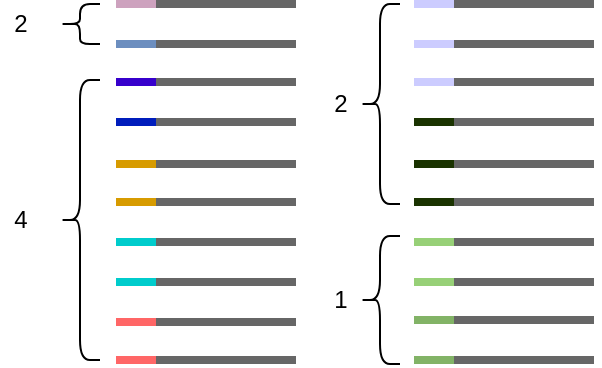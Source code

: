 <mxfile version="19.0.0" type="github"><diagram id="hOID2NO2qhy8Afpl9kij" name="Page-1"><mxGraphModel dx="-248" dy="352" grid="1" gridSize="10" guides="1" tooltips="1" connect="1" arrows="1" fold="1" page="1" pageScale="1" pageWidth="827" pageHeight="1169" math="0" shadow="0"><root><mxCell id="0"/><mxCell id="1" parent="0"/><mxCell id="WEG5uXrDfeSpom00rCed-26" value="" style="endArrow=none;html=1;rounded=0;strokeWidth=4;strokeColor=#666666;" parent="1" edge="1"><mxGeometry width="50" height="50" relative="1" as="geometry"><mxPoint x="1128" y="230" as="sourcePoint"/><mxPoint x="1198" y="230" as="targetPoint"/></mxGeometry></mxCell><mxCell id="WEG5uXrDfeSpom00rCed-27" value="" style="endArrow=none;html=1;rounded=0;strokeWidth=4;strokeColor=#666666;" parent="1" edge="1"><mxGeometry width="50" height="50" relative="1" as="geometry"><mxPoint x="1127" y="250" as="sourcePoint"/><mxPoint x="1198" y="250" as="targetPoint"/></mxGeometry></mxCell><mxCell id="WEG5uXrDfeSpom00rCed-28" value="" style="endArrow=none;html=1;rounded=0;strokeWidth=4;strokeColor=#666666;" parent="1" edge="1"><mxGeometry width="50" height="50" relative="1" as="geometry"><mxPoint x="1128" y="310" as="sourcePoint"/><mxPoint x="1198" y="310" as="targetPoint"/></mxGeometry></mxCell><mxCell id="WEG5uXrDfeSpom00rCed-29" value="" style="endArrow=none;html=1;rounded=0;strokeWidth=4;strokeColor=#666666;" parent="1" edge="1"><mxGeometry width="50" height="50" relative="1" as="geometry"><mxPoint x="1127" y="329" as="sourcePoint"/><mxPoint x="1198" y="329" as="targetPoint"/></mxGeometry></mxCell><mxCell id="WEG5uXrDfeSpom00rCed-30" value="" style="endArrow=none;html=1;rounded=0;strokeWidth=4;strokeColor=#666666;" parent="1" edge="1"><mxGeometry width="50" height="50" relative="1" as="geometry"><mxPoint x="1127" y="349" as="sourcePoint"/><mxPoint x="1198" y="349" as="targetPoint"/></mxGeometry></mxCell><mxCell id="WEG5uXrDfeSpom00rCed-31" value="" style="endArrow=none;html=1;rounded=0;strokeWidth=4;strokeColor=#666666;" parent="1" edge="1"><mxGeometry width="50" height="50" relative="1" as="geometry"><mxPoint x="1277" y="388" as="sourcePoint"/><mxPoint x="1347" y="388" as="targetPoint"/></mxGeometry></mxCell><mxCell id="WEG5uXrDfeSpom00rCed-32" value="" style="endArrow=none;html=1;rounded=0;strokeWidth=4;strokeColor=#CDA2BE;" parent="1" edge="1"><mxGeometry width="50" height="50" relative="1" as="geometry"><mxPoint x="1108" y="230" as="sourcePoint"/><mxPoint x="1128" y="230" as="targetPoint"/></mxGeometry></mxCell><mxCell id="WEG5uXrDfeSpom00rCed-33" value="" style="endArrow=none;html=1;rounded=0;strokeWidth=4;strokeColor=#6c8ebf;fillColor=#dae8fc;" parent="1" edge="1"><mxGeometry width="50" height="50" relative="1" as="geometry"><mxPoint x="1108" y="250" as="sourcePoint"/><mxPoint x="1128" y="250" as="targetPoint"/></mxGeometry></mxCell><mxCell id="WEG5uXrDfeSpom00rCed-34" value="" style="endArrow=none;html=1;rounded=0;strokeWidth=4;strokeColor=#d79b00;fillColor=#ffe6cc;" parent="1" edge="1"><mxGeometry width="50" height="50" relative="1" as="geometry"><mxPoint x="1108" y="310" as="sourcePoint"/><mxPoint x="1128" y="310" as="targetPoint"/></mxGeometry></mxCell><mxCell id="WEG5uXrDfeSpom00rCed-35" value="" style="endArrow=none;html=1;rounded=0;strokeWidth=4;strokeColor=#d79b00;fillColor=#ffe6cc;" parent="1" edge="1"><mxGeometry width="50" height="50" relative="1" as="geometry"><mxPoint x="1108" y="329" as="sourcePoint"/><mxPoint x="1128" y="329" as="targetPoint"/></mxGeometry></mxCell><mxCell id="WEG5uXrDfeSpom00rCed-36" value="" style="endArrow=none;html=1;rounded=0;strokeWidth=4;strokeColor=#00CCCC;fillColor=#fa6800;" parent="1" edge="1"><mxGeometry width="50" height="50" relative="1" as="geometry"><mxPoint x="1108" y="349" as="sourcePoint"/><mxPoint x="1128" y="349" as="targetPoint"/></mxGeometry></mxCell><mxCell id="WEG5uXrDfeSpom00rCed-37" value="" style="endArrow=none;html=1;rounded=0;strokeWidth=4;strokeColor=#82b366;fillColor=#d5e8d4;" parent="1" edge="1"><mxGeometry width="50" height="50" relative="1" as="geometry"><mxPoint x="1257" y="388" as="sourcePoint"/><mxPoint x="1277" y="388" as="targetPoint"/></mxGeometry></mxCell><mxCell id="WEG5uXrDfeSpom00rCed-38" value="" style="endArrow=none;html=1;rounded=0;strokeWidth=4;strokeColor=#666666;" parent="1" edge="1"><mxGeometry width="50" height="50" relative="1" as="geometry"><mxPoint x="1128" y="269" as="sourcePoint"/><mxPoint x="1198" y="269" as="targetPoint"/></mxGeometry></mxCell><mxCell id="WEG5uXrDfeSpom00rCed-39" value="" style="endArrow=none;html=1;rounded=0;strokeWidth=4;strokeColor=#666666;" parent="1" edge="1"><mxGeometry width="50" height="50" relative="1" as="geometry"><mxPoint x="1127" y="289" as="sourcePoint"/><mxPoint x="1198" y="289" as="targetPoint"/></mxGeometry></mxCell><mxCell id="WEG5uXrDfeSpom00rCed-40" value="" style="endArrow=none;html=1;rounded=0;strokeWidth=4;strokeColor=#3700CC;fillColor=#6a00ff;" parent="1" edge="1"><mxGeometry width="50" height="50" relative="1" as="geometry"><mxPoint x="1108" y="269" as="sourcePoint"/><mxPoint x="1128" y="269" as="targetPoint"/></mxGeometry></mxCell><mxCell id="WEG5uXrDfeSpom00rCed-41" value="" style="endArrow=none;html=1;rounded=0;strokeWidth=4;strokeColor=#001DBC;fillColor=#0050ef;" parent="1" edge="1"><mxGeometry width="50" height="50" relative="1" as="geometry"><mxPoint x="1108" y="289" as="sourcePoint"/><mxPoint x="1128" y="289" as="targetPoint"/></mxGeometry></mxCell><mxCell id="WEG5uXrDfeSpom00rCed-42" value="" style="endArrow=none;html=1;rounded=0;strokeWidth=4;strokeColor=#666666;" parent="1" edge="1"><mxGeometry width="50" height="50" relative="1" as="geometry"><mxPoint x="1128" y="369" as="sourcePoint"/><mxPoint x="1198" y="369" as="targetPoint"/></mxGeometry></mxCell><mxCell id="WEG5uXrDfeSpom00rCed-43" value="" style="endArrow=none;html=1;rounded=0;strokeWidth=4;strokeColor=#666666;" parent="1" edge="1"><mxGeometry width="50" height="50" relative="1" as="geometry"><mxPoint x="1127" y="389.0" as="sourcePoint"/><mxPoint x="1198" y="389.0" as="targetPoint"/></mxGeometry></mxCell><mxCell id="WEG5uXrDfeSpom00rCed-44" value="" style="endArrow=none;html=1;rounded=0;strokeWidth=4;strokeColor=#666666;" parent="1" edge="1"><mxGeometry width="50" height="50" relative="1" as="geometry"><mxPoint x="1127" y="408.0" as="sourcePoint"/><mxPoint x="1198" y="408.0" as="targetPoint"/></mxGeometry></mxCell><mxCell id="WEG5uXrDfeSpom00rCed-45" value="" style="endArrow=none;html=1;rounded=0;strokeWidth=4;strokeColor=#00CCCC;fillColor=#fad9d5;" parent="1" edge="1"><mxGeometry width="50" height="50" relative="1" as="geometry"><mxPoint x="1108" y="369" as="sourcePoint"/><mxPoint x="1128" y="369" as="targetPoint"/></mxGeometry></mxCell><mxCell id="WEG5uXrDfeSpom00rCed-46" value="" style="endArrow=none;html=1;rounded=0;strokeWidth=4;strokeColor=#FF6666;fillColor=#ffe6cc;" parent="1" edge="1"><mxGeometry width="50" height="50" relative="1" as="geometry"><mxPoint x="1108" y="389.0" as="sourcePoint"/><mxPoint x="1128" y="389.0" as="targetPoint"/></mxGeometry></mxCell><mxCell id="WEG5uXrDfeSpom00rCed-47" value="" style="endArrow=none;html=1;rounded=0;strokeWidth=4;strokeColor=#FF6666;fillColor=#ffe6cc;" parent="1" edge="1"><mxGeometry width="50" height="50" relative="1" as="geometry"><mxPoint x="1108" y="408.0" as="sourcePoint"/><mxPoint x="1128" y="408.0" as="targetPoint"/></mxGeometry></mxCell><mxCell id="WEG5uXrDfeSpom00rCed-48" value="" style="endArrow=none;html=1;rounded=0;strokeWidth=4;strokeColor=#666666;" parent="1" edge="1"><mxGeometry width="50" height="50" relative="1" as="geometry"><mxPoint x="1277" y="408.0" as="sourcePoint"/><mxPoint x="1347" y="408.0" as="targetPoint"/></mxGeometry></mxCell><mxCell id="WEG5uXrDfeSpom00rCed-49" value="" style="endArrow=none;html=1;rounded=0;strokeWidth=4;strokeColor=#82b366;fillColor=#d5e8d4;" parent="1" edge="1"><mxGeometry width="50" height="50" relative="1" as="geometry"><mxPoint x="1257" y="408.0" as="sourcePoint"/><mxPoint x="1277" y="408.0" as="targetPoint"/></mxGeometry></mxCell><mxCell id="WEG5uXrDfeSpom00rCed-50" value="" style="endArrow=none;html=1;rounded=0;strokeWidth=4;strokeColor=#666666;" parent="1" edge="1"><mxGeometry width="50" height="50" relative="1" as="geometry"><mxPoint x="1276" y="349.0" as="sourcePoint"/><mxPoint x="1347" y="349.0" as="targetPoint"/></mxGeometry></mxCell><mxCell id="WEG5uXrDfeSpom00rCed-51" value="" style="endArrow=none;html=1;rounded=0;strokeWidth=4;strokeColor=#666666;" parent="1" edge="1"><mxGeometry width="50" height="50" relative="1" as="geometry"><mxPoint x="1276" y="369.0" as="sourcePoint"/><mxPoint x="1347" y="369.0" as="targetPoint"/></mxGeometry></mxCell><mxCell id="WEG5uXrDfeSpom00rCed-52" value="" style="endArrow=none;html=1;rounded=0;strokeWidth=4;strokeColor=#97D077;fillColor=#ffe6cc;" parent="1" edge="1"><mxGeometry width="50" height="50" relative="1" as="geometry"><mxPoint x="1257" y="349.0" as="sourcePoint"/><mxPoint x="1277" y="349.0" as="targetPoint"/></mxGeometry></mxCell><mxCell id="WEG5uXrDfeSpom00rCed-53" value="" style="endArrow=none;html=1;rounded=0;strokeWidth=4;strokeColor=#97D077;fillColor=#ffe6cc;" parent="1" edge="1"><mxGeometry width="50" height="50" relative="1" as="geometry"><mxPoint x="1257" y="369.0" as="sourcePoint"/><mxPoint x="1277" y="369.0" as="targetPoint"/></mxGeometry></mxCell><mxCell id="Lq8Qjdd3Fj7f8_A8bvRz-1" value="" style="endArrow=none;html=1;rounded=0;strokeWidth=4;strokeColor=#666666;" edge="1" parent="1"><mxGeometry width="50" height="50" relative="1" as="geometry"><mxPoint x="1277" y="230" as="sourcePoint"/><mxPoint x="1347" y="230" as="targetPoint"/></mxGeometry></mxCell><mxCell id="Lq8Qjdd3Fj7f8_A8bvRz-2" value="" style="endArrow=none;html=1;rounded=0;strokeWidth=4;strokeColor=#666666;" edge="1" parent="1"><mxGeometry width="50" height="50" relative="1" as="geometry"><mxPoint x="1276" y="250" as="sourcePoint"/><mxPoint x="1347" y="250" as="targetPoint"/></mxGeometry></mxCell><mxCell id="Lq8Qjdd3Fj7f8_A8bvRz-3" value="" style="endArrow=none;html=1;rounded=0;strokeWidth=4;strokeColor=#666666;" edge="1" parent="1"><mxGeometry width="50" height="50" relative="1" as="geometry"><mxPoint x="1277" y="310" as="sourcePoint"/><mxPoint x="1347" y="310" as="targetPoint"/></mxGeometry></mxCell><mxCell id="Lq8Qjdd3Fj7f8_A8bvRz-4" value="" style="endArrow=none;html=1;rounded=0;strokeWidth=4;strokeColor=#666666;" edge="1" parent="1"><mxGeometry width="50" height="50" relative="1" as="geometry"><mxPoint x="1276" y="329" as="sourcePoint"/><mxPoint x="1347" y="329" as="targetPoint"/></mxGeometry></mxCell><mxCell id="Lq8Qjdd3Fj7f8_A8bvRz-5" value="" style="endArrow=none;html=1;rounded=0;strokeWidth=4;strokeColor=#CCCCFF;" edge="1" parent="1"><mxGeometry width="50" height="50" relative="1" as="geometry"><mxPoint x="1257" y="230" as="sourcePoint"/><mxPoint x="1277" y="230" as="targetPoint"/></mxGeometry></mxCell><mxCell id="Lq8Qjdd3Fj7f8_A8bvRz-6" value="" style="endArrow=none;html=1;rounded=0;strokeWidth=4;strokeColor=#CCCCFF;fillColor=#dae8fc;" edge="1" parent="1"><mxGeometry width="50" height="50" relative="1" as="geometry"><mxPoint x="1257" y="250" as="sourcePoint"/><mxPoint x="1277" y="250" as="targetPoint"/></mxGeometry></mxCell><mxCell id="Lq8Qjdd3Fj7f8_A8bvRz-7" value="" style="endArrow=none;html=1;rounded=0;strokeWidth=4;strokeColor=#1A3300;fillColor=#ffe6cc;" edge="1" parent="1"><mxGeometry width="50" height="50" relative="1" as="geometry"><mxPoint x="1257" y="310" as="sourcePoint"/><mxPoint x="1277" y="310" as="targetPoint"/></mxGeometry></mxCell><mxCell id="Lq8Qjdd3Fj7f8_A8bvRz-8" value="" style="endArrow=none;html=1;rounded=0;strokeWidth=4;strokeColor=#1A3300;fillColor=#ffe6cc;" edge="1" parent="1"><mxGeometry width="50" height="50" relative="1" as="geometry"><mxPoint x="1257" y="329" as="sourcePoint"/><mxPoint x="1277" y="329" as="targetPoint"/></mxGeometry></mxCell><mxCell id="Lq8Qjdd3Fj7f8_A8bvRz-9" value="" style="endArrow=none;html=1;rounded=0;strokeWidth=4;strokeColor=#666666;" edge="1" parent="1"><mxGeometry width="50" height="50" relative="1" as="geometry"><mxPoint x="1277" y="269" as="sourcePoint"/><mxPoint x="1347" y="269" as="targetPoint"/></mxGeometry></mxCell><mxCell id="Lq8Qjdd3Fj7f8_A8bvRz-10" value="" style="endArrow=none;html=1;rounded=0;strokeWidth=4;strokeColor=#666666;" edge="1" parent="1"><mxGeometry width="50" height="50" relative="1" as="geometry"><mxPoint x="1276" y="289" as="sourcePoint"/><mxPoint x="1347" y="289" as="targetPoint"/></mxGeometry></mxCell><mxCell id="Lq8Qjdd3Fj7f8_A8bvRz-11" value="" style="endArrow=none;html=1;rounded=0;strokeWidth=4;strokeColor=#CCCCFF;fillColor=#6a00ff;" edge="1" parent="1"><mxGeometry width="50" height="50" relative="1" as="geometry"><mxPoint x="1257" y="269" as="sourcePoint"/><mxPoint x="1277" y="269" as="targetPoint"/></mxGeometry></mxCell><mxCell id="Lq8Qjdd3Fj7f8_A8bvRz-12" value="" style="endArrow=none;html=1;rounded=0;strokeWidth=4;strokeColor=#1A3300;fillColor=#0050ef;" edge="1" parent="1"><mxGeometry width="50" height="50" relative="1" as="geometry"><mxPoint x="1257" y="289" as="sourcePoint"/><mxPoint x="1277" y="289" as="targetPoint"/></mxGeometry></mxCell><mxCell id="Lq8Qjdd3Fj7f8_A8bvRz-13" value="" style="shape=curlyBracket;whiteSpace=wrap;html=1;rounded=1;" vertex="1" parent="1"><mxGeometry x="1230" y="230" width="20" height="100" as="geometry"/></mxCell><mxCell id="Lq8Qjdd3Fj7f8_A8bvRz-14" value="" style="shape=curlyBracket;whiteSpace=wrap;html=1;rounded=1;" vertex="1" parent="1"><mxGeometry x="1230" y="346" width="20" height="64" as="geometry"/></mxCell><mxCell id="Lq8Qjdd3Fj7f8_A8bvRz-15" value="" style="shape=curlyBracket;whiteSpace=wrap;html=1;rounded=1;" vertex="1" parent="1"><mxGeometry x="1080" y="230" width="20" height="20" as="geometry"/></mxCell><mxCell id="Lq8Qjdd3Fj7f8_A8bvRz-16" value="" style="shape=curlyBracket;whiteSpace=wrap;html=1;rounded=1;" vertex="1" parent="1"><mxGeometry x="1080" y="268" width="20" height="140" as="geometry"/></mxCell><mxCell id="Lq8Qjdd3Fj7f8_A8bvRz-17" value="2" style="text;html=1;align=center;verticalAlign=middle;resizable=0;points=[];autosize=1;strokeColor=none;fillColor=none;" vertex="1" parent="1"><mxGeometry x="1050" y="230" width="20" height="20" as="geometry"/></mxCell><mxCell id="Lq8Qjdd3Fj7f8_A8bvRz-18" value="4" style="text;html=1;align=center;verticalAlign=middle;resizable=0;points=[];autosize=1;strokeColor=none;fillColor=none;" vertex="1" parent="1"><mxGeometry x="1050" y="328" width="20" height="20" as="geometry"/></mxCell><mxCell id="Lq8Qjdd3Fj7f8_A8bvRz-19" value="2" style="text;html=1;align=center;verticalAlign=middle;resizable=0;points=[];autosize=1;strokeColor=none;fillColor=none;" vertex="1" parent="1"><mxGeometry x="1210" y="270" width="20" height="20" as="geometry"/></mxCell><mxCell id="Lq8Qjdd3Fj7f8_A8bvRz-20" value="1" style="text;html=1;align=center;verticalAlign=middle;resizable=0;points=[];autosize=1;strokeColor=none;fillColor=none;" vertex="1" parent="1"><mxGeometry x="1210" y="368" width="20" height="20" as="geometry"/></mxCell></root></mxGraphModel></diagram></mxfile>